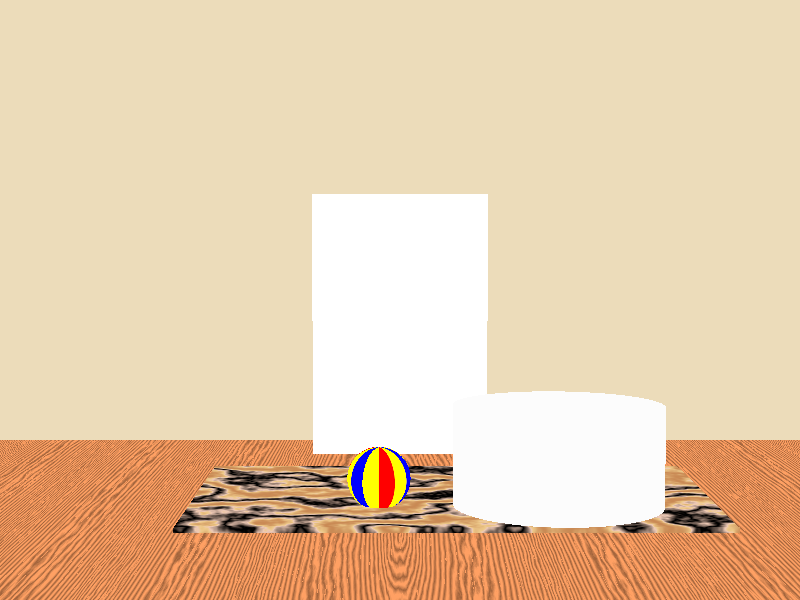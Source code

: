 // Global settings
global_settings { assumed_gamma 1.5 }
global_settings { radiosity { brightness 1.5 } }
#default{ finish{ ambient 0.1 diffuse 0.9 }}
#declare AmberColor =  rgb<0.89, 0.80, 0.62>;           
//-----------------------------------------------
#include "colors.inc"
#include "woods.inc"
#include "glass.inc"  
#include "textures.inc"
//-----------------------------------------------
// Beach ball texture
#declare BeachBallTexture =
  texture {
    pigment {
      radial
      color_map {
        [ 0.0   color Blue ]
        [ 0.24  color Blue ]
        [ 0.25  color Yellow ]
        [ 0.49  color Yellow ]
        [ 0.5   color Red ]
        [ 0.74  color Red ]
        [ 0.75  color Yellow ]
        [ 0.99  color Yellow ]
      }
      frequency 3
    }
    finish {
      metallic
      specular    1.0
      roughness   0.001
      brilliance  2.0
    }
    normal { dents 1.0 scale 0.2 }
  }

#declare cylinder_radius = 0.7;
#declare cylinder_height = 1.5;

// For radiosity
#default { finish { ambient 0.5 diffuse 0.4 specular 0 phong 0 } }

camera {
  location <0, 3, -13>
  look_at  <0, 1,  15>
  angle 30
}

// Floor  
plane { y, 0 
  texture  { T_Wood19 }
}

// Walls
plane { z, 5
  pigment {
    color AmberColor
  }
}  

plane { z, -15
  pigment {
    color AmberColor
  }
}

plane { x, -10
  pigment {
    color AmberColor
  }
}
plane { x, 10
  pigment {
    color AmberColor
  }
}
 
// Beach ball
sphere {
  <0,-0.3,0>, 0.3
  texture { BeachBallTexture }
  translate <-0.2,0.6,1>
}

// Mirror
box { <-1,0,4>, <1,3,4.5> pigment { color White } finish{ reflection 1 }}

// Ligh source
light_source {<-10,5,4> color White*1.3 }
                            
   
// Container                         
#declare Container =
difference
{
  cylinder {<0, 0, 0>, <0, 1, 0>, 1}
  cylinder {<0, 1* .05, 0>, <0, 1 + .1, 0>, 1* .9}
  material {
    texture {
      pigment { rgbf<.98,.98,.98,0.8>*1}
      finish { ambient 0.0 diffuse 0.15 specular 0.6 roughness 0.05 reflection { 0.03, 1.0 fresnel on }}
    }
    interior { ior 1.5 fade_power 1001 fade_distance 0.5 fade_color <0.8,0.8,0.8>}
  }
}
union
{
  object { Container }
  intersection
  { 
    cone { <0, .1,0>,.9,<0, 0.6, 0>, 0.9 }
    plane { y, 4 }
    scale .999    
    material {
      texture { Water }
      interior {
        ior 1.33 
        fade_power 1001
        fade_distance 0.5
        fade_color <0, 0, 0> 
      }
    }
  }         
  translate <1.5, 0, 1>
}    

// Rug
box { <-2,0,0>, <3,0.05,3>
  texture {
    Brown_Agate
  }
}